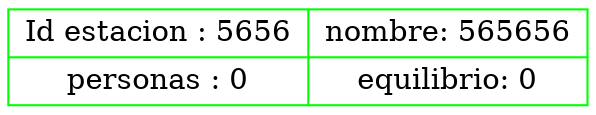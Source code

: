 digraph g { 
nod5656 [shape=record ,color="green", label= " { Id estacion : 5656 |  personas : 0 } | { nombre: 565656| equilibrio: 0 }  "] ; 


} 
